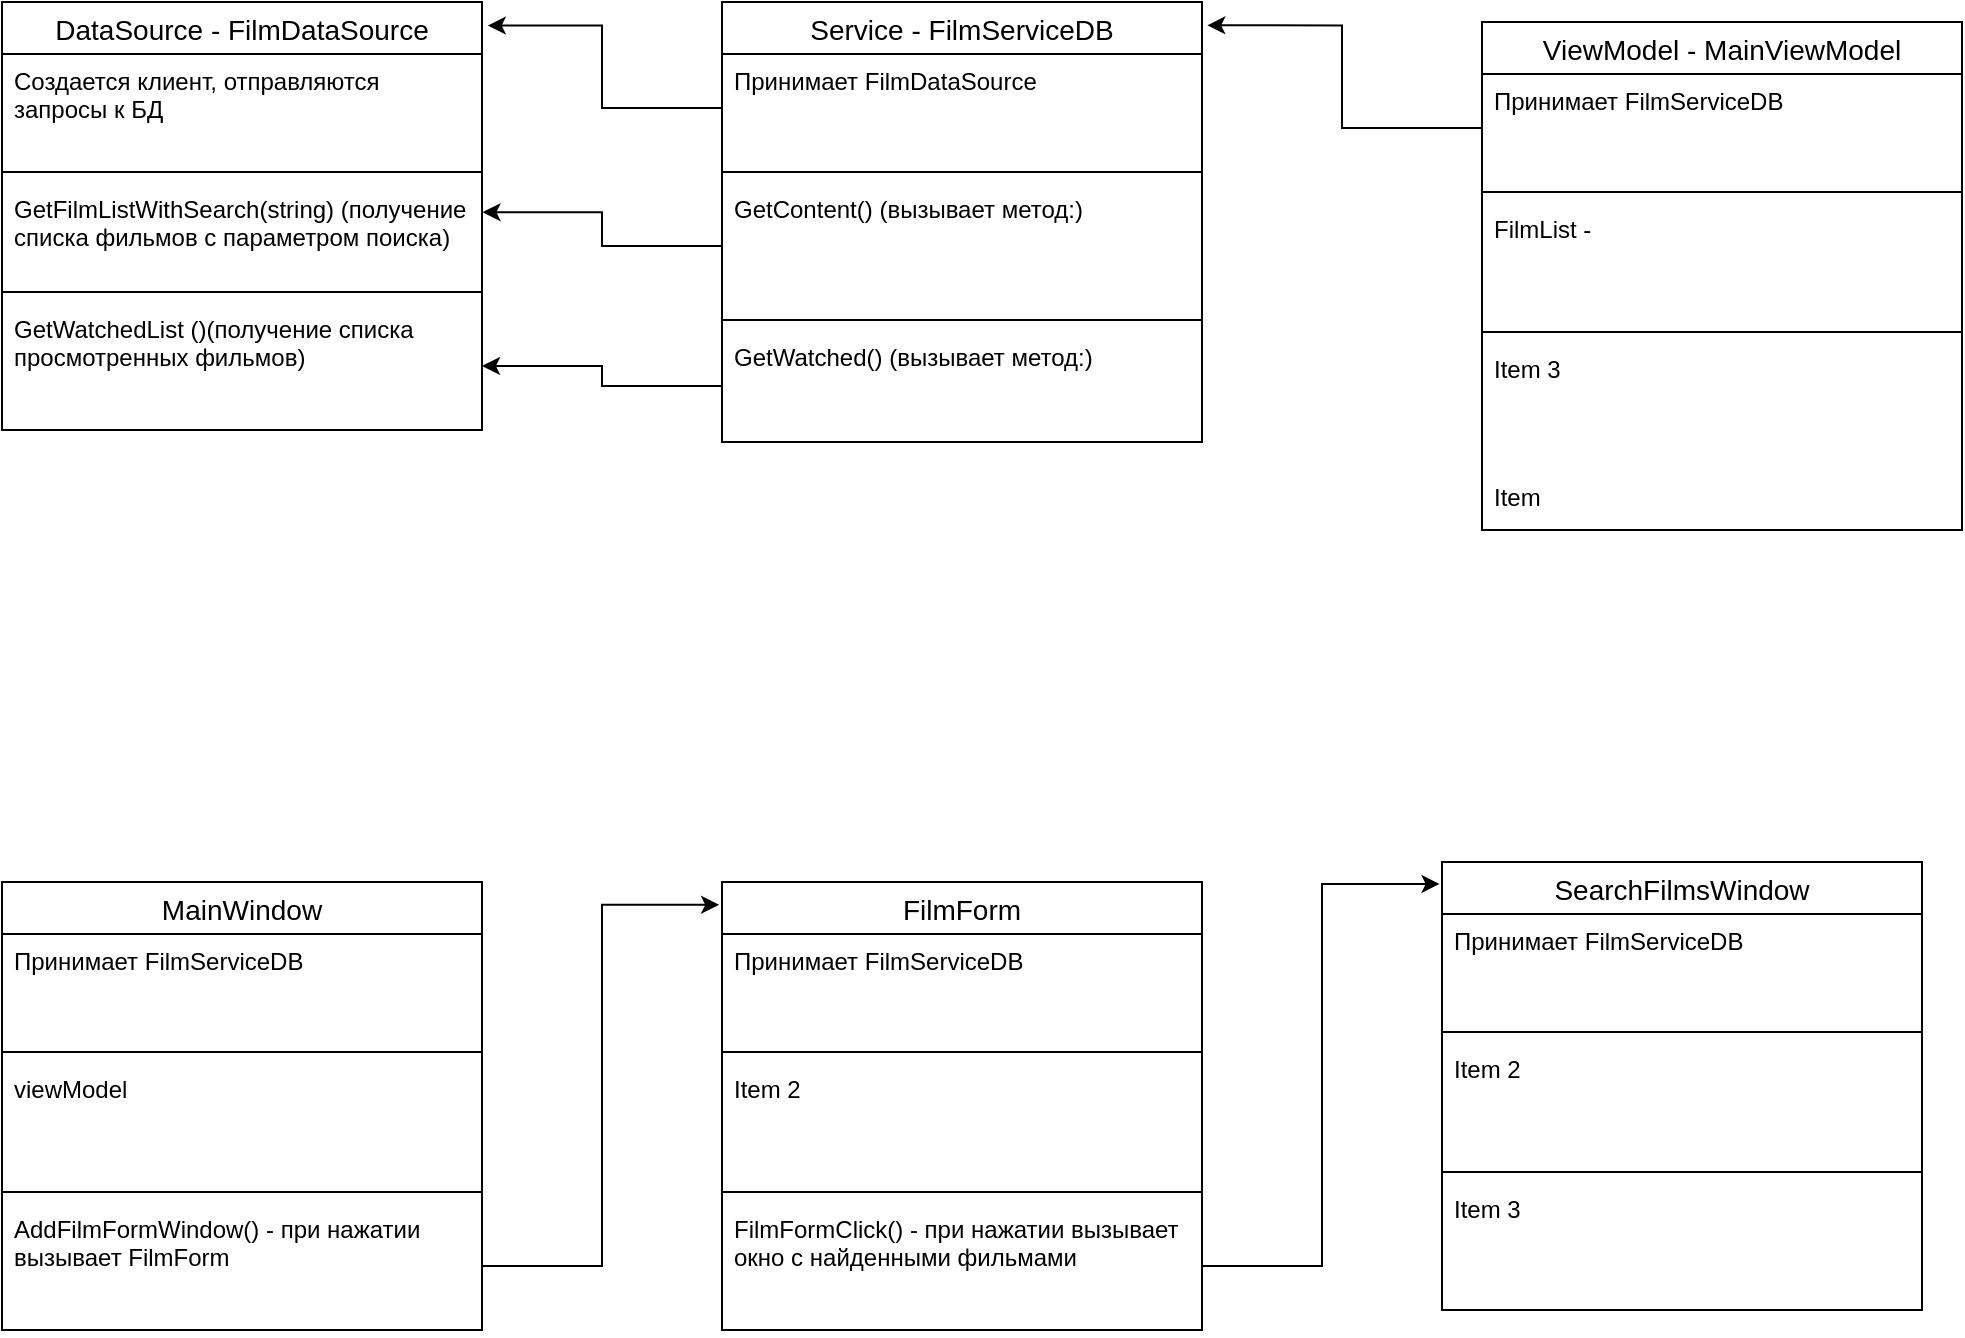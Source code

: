 <mxfile version="24.7.14">
  <diagram name="Страница — 1" id="k5wXXst_LsQhryJj3VU3">
    <mxGraphModel dx="1187" dy="639" grid="1" gridSize="10" guides="1" tooltips="1" connect="1" arrows="1" fold="1" page="1" pageScale="1" pageWidth="827" pageHeight="1169" math="0" shadow="0">
      <root>
        <mxCell id="0" />
        <mxCell id="1" parent="0" />
        <mxCell id="C9ziROugf0Yx3_dF3d4_-1" value="DataSource - FilmDataSource" style="swimlane;fontStyle=0;childLayout=stackLayout;horizontal=1;startSize=26;horizontalStack=0;resizeParent=1;resizeParentMax=0;resizeLast=0;collapsible=1;marginBottom=0;align=center;fontSize=14;" vertex="1" parent="1">
          <mxGeometry x="80" y="120" width="240" height="214" as="geometry" />
        </mxCell>
        <mxCell id="C9ziROugf0Yx3_dF3d4_-2" value="Создается клиент, отправляются запросы к БД" style="text;strokeColor=none;fillColor=none;spacingLeft=4;spacingRight=4;overflow=hidden;rotatable=0;points=[[0,0.5],[1,0.5]];portConstraint=eastwest;fontSize=12;whiteSpace=wrap;html=1;" vertex="1" parent="C9ziROugf0Yx3_dF3d4_-1">
          <mxGeometry y="26" width="240" height="54" as="geometry" />
        </mxCell>
        <mxCell id="C9ziROugf0Yx3_dF3d4_-19" value="" style="line;strokeWidth=1;rotatable=0;dashed=0;labelPosition=right;align=left;verticalAlign=middle;spacingTop=0;spacingLeft=6;points=[];portConstraint=eastwest;" vertex="1" parent="C9ziROugf0Yx3_dF3d4_-1">
          <mxGeometry y="80" width="240" height="10" as="geometry" />
        </mxCell>
        <mxCell id="C9ziROugf0Yx3_dF3d4_-3" value="GetFilmListWithSearch(string) (получение списка фильмов с параметром поиска&lt;span style=&quot;background-color: initial;&quot;&gt;)&lt;/span&gt;" style="text;strokeColor=none;fillColor=none;spacingLeft=4;spacingRight=4;overflow=hidden;rotatable=0;points=[[0,0.5],[1,0.5]];portConstraint=eastwest;fontSize=12;whiteSpace=wrap;html=1;" vertex="1" parent="C9ziROugf0Yx3_dF3d4_-1">
          <mxGeometry y="90" width="240" height="50" as="geometry" />
        </mxCell>
        <mxCell id="C9ziROugf0Yx3_dF3d4_-20" value="" style="line;strokeWidth=1;rotatable=0;dashed=0;labelPosition=right;align=left;verticalAlign=middle;spacingTop=0;spacingLeft=6;points=[];portConstraint=eastwest;" vertex="1" parent="C9ziROugf0Yx3_dF3d4_-1">
          <mxGeometry y="140" width="240" height="10" as="geometry" />
        </mxCell>
        <mxCell id="C9ziROugf0Yx3_dF3d4_-4" value="GetWatchedList ()(получение списка просмотренных фильмов)" style="text;strokeColor=none;fillColor=none;spacingLeft=4;spacingRight=4;overflow=hidden;rotatable=0;points=[[0,0.5],[1,0.5]];portConstraint=eastwest;fontSize=12;whiteSpace=wrap;html=1;" vertex="1" parent="C9ziROugf0Yx3_dF3d4_-1">
          <mxGeometry y="150" width="240" height="64" as="geometry" />
        </mxCell>
        <mxCell id="C9ziROugf0Yx3_dF3d4_-5" value="Service - FilmServiceDB" style="swimlane;fontStyle=0;childLayout=stackLayout;horizontal=1;startSize=26;horizontalStack=0;resizeParent=1;resizeParentMax=0;resizeLast=0;collapsible=1;marginBottom=0;align=center;fontSize=14;" vertex="1" parent="1">
          <mxGeometry x="440" y="120" width="240" height="220" as="geometry" />
        </mxCell>
        <mxCell id="C9ziROugf0Yx3_dF3d4_-6" value="Принимает FilmDataSource" style="text;strokeColor=none;fillColor=none;spacingLeft=4;spacingRight=4;overflow=hidden;rotatable=0;points=[[0,0.5],[1,0.5]];portConstraint=eastwest;fontSize=12;whiteSpace=wrap;html=1;" vertex="1" parent="C9ziROugf0Yx3_dF3d4_-5">
          <mxGeometry y="26" width="240" height="54" as="geometry" />
        </mxCell>
        <mxCell id="C9ziROugf0Yx3_dF3d4_-17" value="" style="line;strokeWidth=1;rotatable=0;dashed=0;labelPosition=right;align=left;verticalAlign=middle;spacingTop=0;spacingLeft=6;points=[];portConstraint=eastwest;" vertex="1" parent="C9ziROugf0Yx3_dF3d4_-5">
          <mxGeometry y="80" width="240" height="10" as="geometry" />
        </mxCell>
        <mxCell id="C9ziROugf0Yx3_dF3d4_-8" value="GetContent() (вызывает метод:)" style="text;strokeColor=none;fillColor=none;spacingLeft=4;spacingRight=4;overflow=hidden;rotatable=0;points=[[0,0.5],[1,0.5]];portConstraint=eastwest;fontSize=12;whiteSpace=wrap;html=1;" vertex="1" parent="C9ziROugf0Yx3_dF3d4_-5">
          <mxGeometry y="90" width="240" height="64" as="geometry" />
        </mxCell>
        <mxCell id="C9ziROugf0Yx3_dF3d4_-18" value="" style="line;strokeWidth=1;rotatable=0;dashed=0;labelPosition=right;align=left;verticalAlign=middle;spacingTop=0;spacingLeft=6;points=[];portConstraint=eastwest;" vertex="1" parent="C9ziROugf0Yx3_dF3d4_-5">
          <mxGeometry y="154" width="240" height="10" as="geometry" />
        </mxCell>
        <mxCell id="C9ziROugf0Yx3_dF3d4_-15" value="GetWatched() (вызывает метод:)" style="text;strokeColor=none;fillColor=none;spacingLeft=4;spacingRight=4;overflow=hidden;rotatable=0;points=[[0,0.5],[1,0.5]];portConstraint=eastwest;fontSize=12;whiteSpace=wrap;html=1;" vertex="1" parent="C9ziROugf0Yx3_dF3d4_-5">
          <mxGeometry y="164" width="240" height="56" as="geometry" />
        </mxCell>
        <mxCell id="C9ziROugf0Yx3_dF3d4_-9" style="edgeStyle=orthogonalEdgeStyle;rounded=0;orthogonalLoop=1;jettySize=auto;html=1;entryX=1.012;entryY=0.055;entryDx=0;entryDy=0;entryPerimeter=0;" edge="1" parent="1" source="C9ziROugf0Yx3_dF3d4_-6" target="C9ziROugf0Yx3_dF3d4_-1">
          <mxGeometry relative="1" as="geometry" />
        </mxCell>
        <mxCell id="C9ziROugf0Yx3_dF3d4_-10" value="ViewModel - MainViewModel" style="swimlane;fontStyle=0;childLayout=stackLayout;horizontal=1;startSize=26;horizontalStack=0;resizeParent=1;resizeParentMax=0;resizeLast=0;collapsible=1;marginBottom=0;align=center;fontSize=14;" vertex="1" parent="1">
          <mxGeometry x="820" y="130" width="240" height="254" as="geometry" />
        </mxCell>
        <mxCell id="C9ziROugf0Yx3_dF3d4_-11" value="Принимает FilmServiceDB" style="text;strokeColor=none;fillColor=none;spacingLeft=4;spacingRight=4;overflow=hidden;rotatable=0;points=[[0,0.5],[1,0.5]];portConstraint=eastwest;fontSize=12;whiteSpace=wrap;html=1;" vertex="1" parent="C9ziROugf0Yx3_dF3d4_-10">
          <mxGeometry y="26" width="240" height="54" as="geometry" />
        </mxCell>
        <mxCell id="C9ziROugf0Yx3_dF3d4_-22" value="" style="line;strokeWidth=1;rotatable=0;dashed=0;labelPosition=right;align=left;verticalAlign=middle;spacingTop=0;spacingLeft=6;points=[];portConstraint=eastwest;" vertex="1" parent="C9ziROugf0Yx3_dF3d4_-10">
          <mxGeometry y="80" width="240" height="10" as="geometry" />
        </mxCell>
        <mxCell id="C9ziROugf0Yx3_dF3d4_-12" value="FilmList -&amp;nbsp;" style="text;strokeColor=none;fillColor=none;spacingLeft=4;spacingRight=4;overflow=hidden;rotatable=0;points=[[0,0.5],[1,0.5]];portConstraint=eastwest;fontSize=12;whiteSpace=wrap;html=1;" vertex="1" parent="C9ziROugf0Yx3_dF3d4_-10">
          <mxGeometry y="90" width="240" height="60" as="geometry" />
        </mxCell>
        <mxCell id="C9ziROugf0Yx3_dF3d4_-23" value="" style="line;strokeWidth=1;rotatable=0;dashed=0;labelPosition=right;align=left;verticalAlign=middle;spacingTop=0;spacingLeft=6;points=[];portConstraint=eastwest;" vertex="1" parent="C9ziROugf0Yx3_dF3d4_-10">
          <mxGeometry y="150" width="240" height="10" as="geometry" />
        </mxCell>
        <mxCell id="C9ziROugf0Yx3_dF3d4_-13" value="Item 3" style="text;strokeColor=none;fillColor=none;spacingLeft=4;spacingRight=4;overflow=hidden;rotatable=0;points=[[0,0.5],[1,0.5]];portConstraint=eastwest;fontSize=12;whiteSpace=wrap;html=1;" vertex="1" parent="C9ziROugf0Yx3_dF3d4_-10">
          <mxGeometry y="160" width="240" height="64" as="geometry" />
        </mxCell>
        <mxCell id="C9ziROugf0Yx3_dF3d4_-42" value="Item" style="text;strokeColor=none;fillColor=none;spacingLeft=4;spacingRight=4;overflow=hidden;rotatable=0;points=[[0,0.5],[1,0.5]];portConstraint=eastwest;fontSize=12;whiteSpace=wrap;html=1;" vertex="1" parent="C9ziROugf0Yx3_dF3d4_-10">
          <mxGeometry y="224" width="240" height="30" as="geometry" />
        </mxCell>
        <mxCell id="C9ziROugf0Yx3_dF3d4_-14" style="edgeStyle=orthogonalEdgeStyle;rounded=0;orthogonalLoop=1;jettySize=auto;html=1;entryX=1.011;entryY=0.053;entryDx=0;entryDy=0;entryPerimeter=0;" edge="1" parent="1" source="C9ziROugf0Yx3_dF3d4_-11" target="C9ziROugf0Yx3_dF3d4_-5">
          <mxGeometry relative="1" as="geometry" />
        </mxCell>
        <mxCell id="C9ziROugf0Yx3_dF3d4_-16" style="edgeStyle=orthogonalEdgeStyle;rounded=0;orthogonalLoop=1;jettySize=auto;html=1;entryX=1.001;entryY=0.302;entryDx=0;entryDy=0;entryPerimeter=0;" edge="1" parent="1" source="C9ziROugf0Yx3_dF3d4_-8" target="C9ziROugf0Yx3_dF3d4_-3">
          <mxGeometry relative="1" as="geometry" />
        </mxCell>
        <mxCell id="C9ziROugf0Yx3_dF3d4_-21" style="edgeStyle=orthogonalEdgeStyle;rounded=0;orthogonalLoop=1;jettySize=auto;html=1;entryX=1;entryY=0.5;entryDx=0;entryDy=0;" edge="1" parent="1" source="C9ziROugf0Yx3_dF3d4_-15" target="C9ziROugf0Yx3_dF3d4_-4">
          <mxGeometry relative="1" as="geometry" />
        </mxCell>
        <mxCell id="C9ziROugf0Yx3_dF3d4_-24" value="MainWindow" style="swimlane;fontStyle=0;childLayout=stackLayout;horizontal=1;startSize=26;horizontalStack=0;resizeParent=1;resizeParentMax=0;resizeLast=0;collapsible=1;marginBottom=0;align=center;fontSize=14;" vertex="1" parent="1">
          <mxGeometry x="80" y="560" width="240" height="224" as="geometry" />
        </mxCell>
        <mxCell id="C9ziROugf0Yx3_dF3d4_-25" value="Принимает FilmServiceDB" style="text;strokeColor=none;fillColor=none;spacingLeft=4;spacingRight=4;overflow=hidden;rotatable=0;points=[[0,0.5],[1,0.5]];portConstraint=eastwest;fontSize=12;whiteSpace=wrap;html=1;" vertex="1" parent="C9ziROugf0Yx3_dF3d4_-24">
          <mxGeometry y="26" width="240" height="54" as="geometry" />
        </mxCell>
        <mxCell id="C9ziROugf0Yx3_dF3d4_-26" value="" style="line;strokeWidth=1;rotatable=0;dashed=0;labelPosition=right;align=left;verticalAlign=middle;spacingTop=0;spacingLeft=6;points=[];portConstraint=eastwest;" vertex="1" parent="C9ziROugf0Yx3_dF3d4_-24">
          <mxGeometry y="80" width="240" height="10" as="geometry" />
        </mxCell>
        <mxCell id="C9ziROugf0Yx3_dF3d4_-27" value="viewModel" style="text;strokeColor=none;fillColor=none;spacingLeft=4;spacingRight=4;overflow=hidden;rotatable=0;points=[[0,0.5],[1,0.5]];portConstraint=eastwest;fontSize=12;whiteSpace=wrap;html=1;" vertex="1" parent="C9ziROugf0Yx3_dF3d4_-24">
          <mxGeometry y="90" width="240" height="60" as="geometry" />
        </mxCell>
        <mxCell id="C9ziROugf0Yx3_dF3d4_-28" value="" style="line;strokeWidth=1;rotatable=0;dashed=0;labelPosition=right;align=left;verticalAlign=middle;spacingTop=0;spacingLeft=6;points=[];portConstraint=eastwest;" vertex="1" parent="C9ziROugf0Yx3_dF3d4_-24">
          <mxGeometry y="150" width="240" height="10" as="geometry" />
        </mxCell>
        <mxCell id="C9ziROugf0Yx3_dF3d4_-29" value="AddFilmFormWindow() - при нажатии вызывает FilmForm" style="text;strokeColor=none;fillColor=none;spacingLeft=4;spacingRight=4;overflow=hidden;rotatable=0;points=[[0,0.5],[1,0.5]];portConstraint=eastwest;fontSize=12;whiteSpace=wrap;html=1;" vertex="1" parent="C9ziROugf0Yx3_dF3d4_-24">
          <mxGeometry y="160" width="240" height="64" as="geometry" />
        </mxCell>
        <mxCell id="C9ziROugf0Yx3_dF3d4_-30" value="FilmForm" style="swimlane;fontStyle=0;childLayout=stackLayout;horizontal=1;startSize=26;horizontalStack=0;resizeParent=1;resizeParentMax=0;resizeLast=0;collapsible=1;marginBottom=0;align=center;fontSize=14;" vertex="1" parent="1">
          <mxGeometry x="440" y="560" width="240" height="224" as="geometry" />
        </mxCell>
        <mxCell id="C9ziROugf0Yx3_dF3d4_-31" value="Принимает FilmServiceDB" style="text;strokeColor=none;fillColor=none;spacingLeft=4;spacingRight=4;overflow=hidden;rotatable=0;points=[[0,0.5],[1,0.5]];portConstraint=eastwest;fontSize=12;whiteSpace=wrap;html=1;" vertex="1" parent="C9ziROugf0Yx3_dF3d4_-30">
          <mxGeometry y="26" width="240" height="54" as="geometry" />
        </mxCell>
        <mxCell id="C9ziROugf0Yx3_dF3d4_-32" value="" style="line;strokeWidth=1;rotatable=0;dashed=0;labelPosition=right;align=left;verticalAlign=middle;spacingTop=0;spacingLeft=6;points=[];portConstraint=eastwest;" vertex="1" parent="C9ziROugf0Yx3_dF3d4_-30">
          <mxGeometry y="80" width="240" height="10" as="geometry" />
        </mxCell>
        <mxCell id="C9ziROugf0Yx3_dF3d4_-33" value="Item 2" style="text;strokeColor=none;fillColor=none;spacingLeft=4;spacingRight=4;overflow=hidden;rotatable=0;points=[[0,0.5],[1,0.5]];portConstraint=eastwest;fontSize=12;whiteSpace=wrap;html=1;" vertex="1" parent="C9ziROugf0Yx3_dF3d4_-30">
          <mxGeometry y="90" width="240" height="60" as="geometry" />
        </mxCell>
        <mxCell id="C9ziROugf0Yx3_dF3d4_-34" value="" style="line;strokeWidth=1;rotatable=0;dashed=0;labelPosition=right;align=left;verticalAlign=middle;spacingTop=0;spacingLeft=6;points=[];portConstraint=eastwest;" vertex="1" parent="C9ziROugf0Yx3_dF3d4_-30">
          <mxGeometry y="150" width="240" height="10" as="geometry" />
        </mxCell>
        <mxCell id="C9ziROugf0Yx3_dF3d4_-35" value="FilmFormClick() - при нажатии вызывает окно с найденными фильмами" style="text;strokeColor=none;fillColor=none;spacingLeft=4;spacingRight=4;overflow=hidden;rotatable=0;points=[[0,0.5],[1,0.5]];portConstraint=eastwest;fontSize=12;whiteSpace=wrap;html=1;" vertex="1" parent="C9ziROugf0Yx3_dF3d4_-30">
          <mxGeometry y="160" width="240" height="64" as="geometry" />
        </mxCell>
        <mxCell id="C9ziROugf0Yx3_dF3d4_-36" value="SearchFilmsWindow" style="swimlane;fontStyle=0;childLayout=stackLayout;horizontal=1;startSize=26;horizontalStack=0;resizeParent=1;resizeParentMax=0;resizeLast=0;collapsible=1;marginBottom=0;align=center;fontSize=14;" vertex="1" parent="1">
          <mxGeometry x="800" y="550" width="240" height="224" as="geometry" />
        </mxCell>
        <mxCell id="C9ziROugf0Yx3_dF3d4_-37" value="Принимает FilmServiceDB" style="text;strokeColor=none;fillColor=none;spacingLeft=4;spacingRight=4;overflow=hidden;rotatable=0;points=[[0,0.5],[1,0.5]];portConstraint=eastwest;fontSize=12;whiteSpace=wrap;html=1;" vertex="1" parent="C9ziROugf0Yx3_dF3d4_-36">
          <mxGeometry y="26" width="240" height="54" as="geometry" />
        </mxCell>
        <mxCell id="C9ziROugf0Yx3_dF3d4_-38" value="" style="line;strokeWidth=1;rotatable=0;dashed=0;labelPosition=right;align=left;verticalAlign=middle;spacingTop=0;spacingLeft=6;points=[];portConstraint=eastwest;" vertex="1" parent="C9ziROugf0Yx3_dF3d4_-36">
          <mxGeometry y="80" width="240" height="10" as="geometry" />
        </mxCell>
        <mxCell id="C9ziROugf0Yx3_dF3d4_-39" value="Item 2" style="text;strokeColor=none;fillColor=none;spacingLeft=4;spacingRight=4;overflow=hidden;rotatable=0;points=[[0,0.5],[1,0.5]];portConstraint=eastwest;fontSize=12;whiteSpace=wrap;html=1;" vertex="1" parent="C9ziROugf0Yx3_dF3d4_-36">
          <mxGeometry y="90" width="240" height="60" as="geometry" />
        </mxCell>
        <mxCell id="C9ziROugf0Yx3_dF3d4_-40" value="" style="line;strokeWidth=1;rotatable=0;dashed=0;labelPosition=right;align=left;verticalAlign=middle;spacingTop=0;spacingLeft=6;points=[];portConstraint=eastwest;" vertex="1" parent="C9ziROugf0Yx3_dF3d4_-36">
          <mxGeometry y="150" width="240" height="10" as="geometry" />
        </mxCell>
        <mxCell id="C9ziROugf0Yx3_dF3d4_-41" value="Item 3" style="text;strokeColor=none;fillColor=none;spacingLeft=4;spacingRight=4;overflow=hidden;rotatable=0;points=[[0,0.5],[1,0.5]];portConstraint=eastwest;fontSize=12;whiteSpace=wrap;html=1;" vertex="1" parent="C9ziROugf0Yx3_dF3d4_-36">
          <mxGeometry y="160" width="240" height="64" as="geometry" />
        </mxCell>
        <mxCell id="C9ziROugf0Yx3_dF3d4_-43" style="edgeStyle=orthogonalEdgeStyle;rounded=0;orthogonalLoop=1;jettySize=auto;html=1;entryX=-0.006;entryY=0.051;entryDx=0;entryDy=0;entryPerimeter=0;" edge="1" parent="1" source="C9ziROugf0Yx3_dF3d4_-29" target="C9ziROugf0Yx3_dF3d4_-30">
          <mxGeometry relative="1" as="geometry" />
        </mxCell>
        <mxCell id="C9ziROugf0Yx3_dF3d4_-44" style="edgeStyle=orthogonalEdgeStyle;rounded=0;orthogonalLoop=1;jettySize=auto;html=1;entryX=-0.005;entryY=0.049;entryDx=0;entryDy=0;entryPerimeter=0;" edge="1" parent="1" source="C9ziROugf0Yx3_dF3d4_-35" target="C9ziROugf0Yx3_dF3d4_-36">
          <mxGeometry relative="1" as="geometry" />
        </mxCell>
      </root>
    </mxGraphModel>
  </diagram>
</mxfile>
